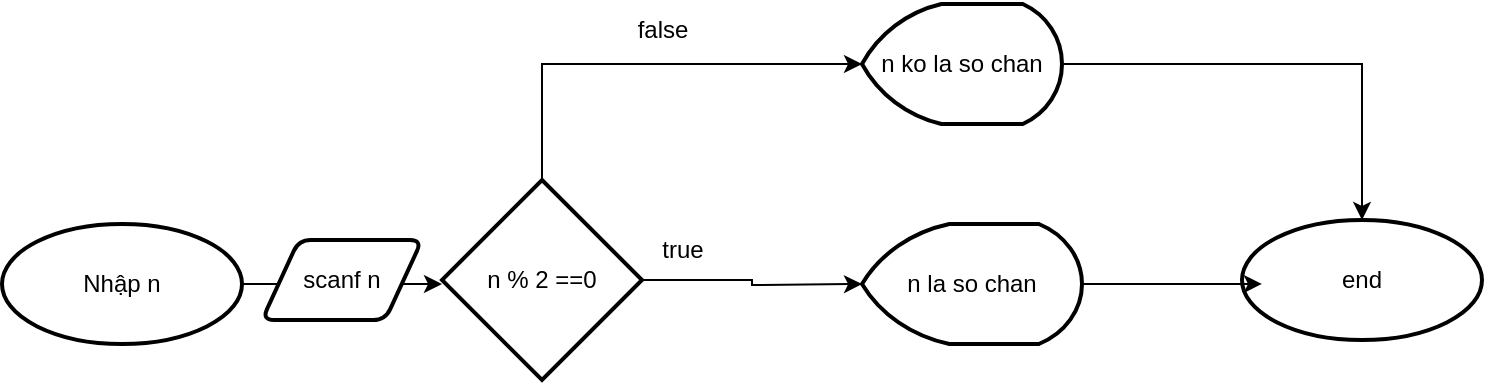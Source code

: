 <mxfile version="25.0.3">
  <diagram name="Page-1" id="ncddZihTLWJMlfTjUSpS">
    <mxGraphModel dx="728" dy="390" grid="1" gridSize="10" guides="1" tooltips="1" connect="1" arrows="1" fold="1" page="1" pageScale="1" pageWidth="850" pageHeight="1100" math="0" shadow="0">
      <root>
        <mxCell id="0" />
        <mxCell id="1" parent="0" />
        <mxCell id="UbkMghXz4nUbj46d38Ch-2" style="edgeStyle=orthogonalEdgeStyle;rounded=0;orthogonalLoop=1;jettySize=auto;html=1;" parent="1" source="UbkMghXz4nUbj46d38Ch-1" edge="1">
          <mxGeometry relative="1" as="geometry">
            <mxPoint x="260" y="230" as="targetPoint" />
          </mxGeometry>
        </mxCell>
        <mxCell id="UbkMghXz4nUbj46d38Ch-1" value="Nhập n" style="strokeWidth=2;html=1;shape=mxgraph.flowchart.start_1;whiteSpace=wrap;" parent="1" vertex="1">
          <mxGeometry x="40" y="200" width="120" height="60" as="geometry" />
        </mxCell>
        <mxCell id="UbkMghXz4nUbj46d38Ch-4" style="edgeStyle=orthogonalEdgeStyle;rounded=0;orthogonalLoop=1;jettySize=auto;html=1;" parent="1" source="UbkMghXz4nUbj46d38Ch-3" edge="1">
          <mxGeometry relative="1" as="geometry">
            <mxPoint x="470" y="230" as="targetPoint" />
          </mxGeometry>
        </mxCell>
        <mxCell id="UbkMghXz4nUbj46d38Ch-7" style="edgeStyle=orthogonalEdgeStyle;rounded=0;orthogonalLoop=1;jettySize=auto;html=1;" parent="1" source="UbkMghXz4nUbj46d38Ch-3" target="UbkMghXz4nUbj46d38Ch-8" edge="1">
          <mxGeometry relative="1" as="geometry">
            <mxPoint x="470" y="120" as="targetPoint" />
            <Array as="points">
              <mxPoint x="310" y="120" />
              <mxPoint x="311" y="120" />
            </Array>
          </mxGeometry>
        </mxCell>
        <mxCell id="UbkMghXz4nUbj46d38Ch-3" value="n % 2 ==0" style="strokeWidth=2;html=1;shape=mxgraph.flowchart.decision;whiteSpace=wrap;" parent="1" vertex="1">
          <mxGeometry x="260" y="178" width="100" height="100" as="geometry" />
        </mxCell>
        <mxCell id="UbkMghXz4nUbj46d38Ch-5" value="n la so chan" style="strokeWidth=2;html=1;shape=mxgraph.flowchart.display;whiteSpace=wrap;" parent="1" vertex="1">
          <mxGeometry x="470" y="200" width="110" height="60" as="geometry" />
        </mxCell>
        <mxCell id="UbkMghXz4nUbj46d38Ch-6" value="true" style="text;html=1;align=center;verticalAlign=middle;resizable=0;points=[];autosize=1;strokeColor=none;fillColor=none;" parent="1" vertex="1">
          <mxGeometry x="360" y="198" width="40" height="30" as="geometry" />
        </mxCell>
        <mxCell id="UbkMghXz4nUbj46d38Ch-12" style="edgeStyle=orthogonalEdgeStyle;rounded=0;orthogonalLoop=1;jettySize=auto;html=1;entryX=0.5;entryY=0;entryDx=0;entryDy=0;entryPerimeter=0;" parent="1" source="UbkMghXz4nUbj46d38Ch-8" target="UbkMghXz4nUbj46d38Ch-10" edge="1">
          <mxGeometry relative="1" as="geometry">
            <mxPoint x="720" y="120" as="targetPoint" />
          </mxGeometry>
        </mxCell>
        <mxCell id="UbkMghXz4nUbj46d38Ch-8" value="n ko la so chan" style="strokeWidth=2;html=1;shape=mxgraph.flowchart.display;whiteSpace=wrap;" parent="1" vertex="1">
          <mxGeometry x="470" y="90" width="100" height="60" as="geometry" />
        </mxCell>
        <mxCell id="UbkMghXz4nUbj46d38Ch-9" value="false" style="text;html=1;align=center;verticalAlign=middle;resizable=0;points=[];autosize=1;strokeColor=none;fillColor=none;" parent="1" vertex="1">
          <mxGeometry x="345" y="88" width="50" height="30" as="geometry" />
        </mxCell>
        <mxCell id="UbkMghXz4nUbj46d38Ch-10" value="end" style="strokeWidth=2;html=1;shape=mxgraph.flowchart.start_1;whiteSpace=wrap;" parent="1" vertex="1">
          <mxGeometry x="660" y="198" width="120" height="60" as="geometry" />
        </mxCell>
        <mxCell id="UbkMghXz4nUbj46d38Ch-11" style="edgeStyle=orthogonalEdgeStyle;rounded=0;orthogonalLoop=1;jettySize=auto;html=1;entryX=0.083;entryY=0.533;entryDx=0;entryDy=0;entryPerimeter=0;" parent="1" source="UbkMghXz4nUbj46d38Ch-5" target="UbkMghXz4nUbj46d38Ch-10" edge="1">
          <mxGeometry relative="1" as="geometry" />
        </mxCell>
        <mxCell id="tuCBu0ls0KZvBoLfCwvb-1" value="scanf n" style="shape=parallelogram;html=1;strokeWidth=2;perimeter=parallelogramPerimeter;whiteSpace=wrap;rounded=1;arcSize=12;size=0.23;" vertex="1" parent="1">
          <mxGeometry x="170" y="208" width="80" height="40" as="geometry" />
        </mxCell>
      </root>
    </mxGraphModel>
  </diagram>
</mxfile>
